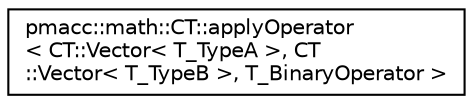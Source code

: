 digraph "Graphical Class Hierarchy"
{
 // LATEX_PDF_SIZE
  edge [fontname="Helvetica",fontsize="10",labelfontname="Helvetica",labelfontsize="10"];
  node [fontname="Helvetica",fontsize="10",shape=record];
  rankdir="LR";
  Node0 [label="pmacc::math::CT::applyOperator\l\< CT::Vector\< T_TypeA \>, CT\l::Vector\< T_TypeB \>, T_BinaryOperator \>",height=0.2,width=0.4,color="black", fillcolor="white", style="filled",URL="$structpmacc_1_1math_1_1_c_t_1_1apply_operator_3_01_c_t_1_1_vector_3_01_t___type_a_01_4_00_01_c_t02d149ee647bda74dc518d5a44cd0994.html",tooltip=" "];
}
